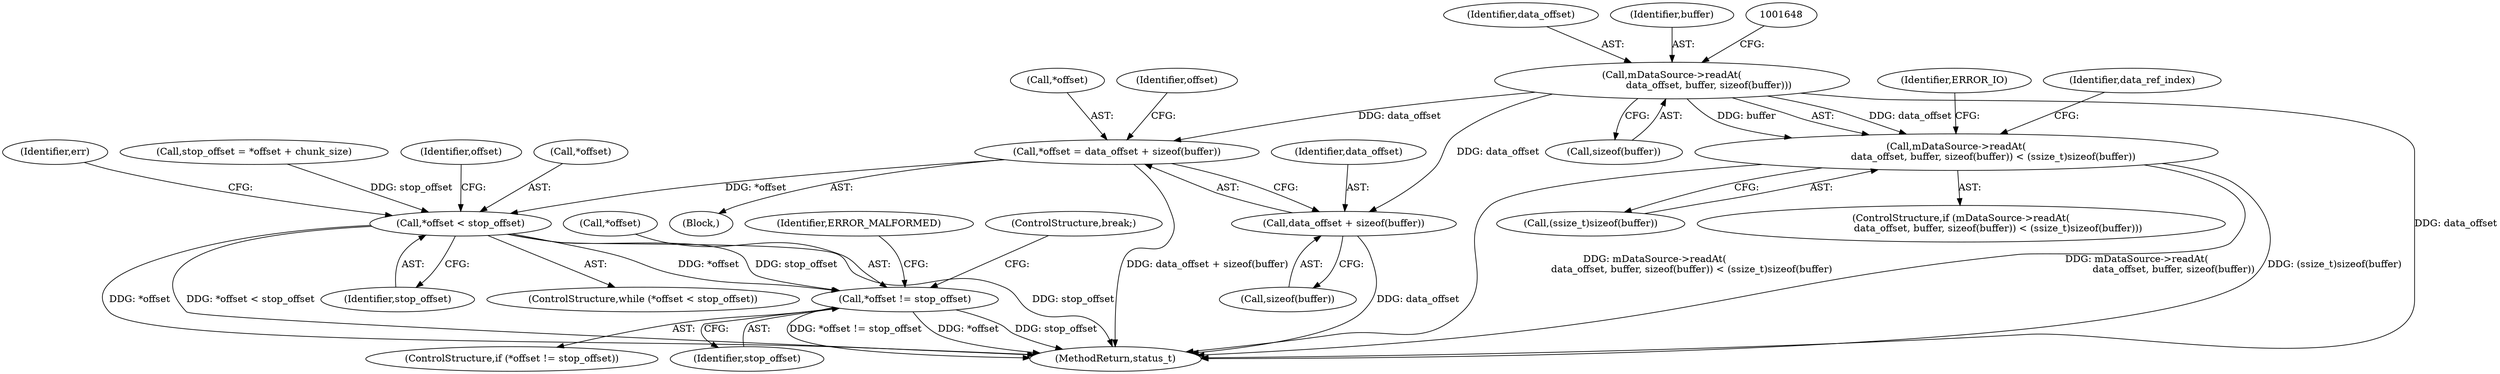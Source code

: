 digraph "0_Android_6fe85f7e15203e48df2cc3e8e1c4bc6ad49dc968@API" {
"1001642" [label="(Call,mDataSource->readAt(\n                        data_offset, buffer, sizeof(buffer)))"];
"1001641" [label="(Call,mDataSource->readAt(\n                        data_offset, buffer, sizeof(buffer)) < (ssize_t)sizeof(buffer))"];
"1001722" [label="(Call,*offset = data_offset + sizeof(buffer))"];
"1001730" [label="(Call,*offset < stop_offset)"];
"1001751" [label="(Call,*offset != stop_offset)"];
"1001725" [label="(Call,data_offset + sizeof(buffer))"];
"1001727" [label="(Call,sizeof(buffer))"];
"1001640" [label="(ControlStructure,if (mDataSource->readAt(\n                        data_offset, buffer, sizeof(buffer)) < (ssize_t)sizeof(buffer)))"];
"1001753" [label="(Identifier,offset)"];
"1001754" [label="(Identifier,stop_offset)"];
"1001732" [label="(Identifier,offset)"];
"1002931" [label="(MethodReturn,status_t)"];
"1001733" [label="(Identifier,stop_offset)"];
"1001757" [label="(Identifier,ERROR_MALFORMED)"];
"1001653" [label="(Identifier,ERROR_IO)"];
"1001645" [label="(Call,sizeof(buffer))"];
"1001723" [label="(Call,*offset)"];
"1001731" [label="(Call,*offset)"];
"1001643" [label="(Identifier,data_offset)"];
"1001751" [label="(Call,*offset != stop_offset)"];
"1001758" [label="(ControlStructure,break;)"];
"1001722" [label="(Call,*offset = data_offset + sizeof(buffer))"];
"1001729" [label="(ControlStructure,while (*offset < stop_offset))"];
"1001752" [label="(Call,*offset)"];
"1001737" [label="(Identifier,err)"];
"1001647" [label="(Call,(ssize_t)sizeof(buffer))"];
"1001725" [label="(Call,data_offset + sizeof(buffer))"];
"1001656" [label="(Identifier,data_ref_index)"];
"1001730" [label="(Call,*offset < stop_offset)"];
"1001750" [label="(ControlStructure,if (*offset != stop_offset))"];
"1001726" [label="(Identifier,data_offset)"];
"1001641" [label="(Call,mDataSource->readAt(\n                        data_offset, buffer, sizeof(buffer)) < (ssize_t)sizeof(buffer))"];
"1001716" [label="(Call,stop_offset = *offset + chunk_size)"];
"1001644" [label="(Identifier,buffer)"];
"1001642" [label="(Call,mDataSource->readAt(\n                        data_offset, buffer, sizeof(buffer)))"];
"1001625" [label="(Block,)"];
"1001642" -> "1001641"  [label="AST: "];
"1001642" -> "1001645"  [label="CFG: "];
"1001643" -> "1001642"  [label="AST: "];
"1001644" -> "1001642"  [label="AST: "];
"1001645" -> "1001642"  [label="AST: "];
"1001648" -> "1001642"  [label="CFG: "];
"1001642" -> "1002931"  [label="DDG: data_offset"];
"1001642" -> "1001641"  [label="DDG: data_offset"];
"1001642" -> "1001641"  [label="DDG: buffer"];
"1001642" -> "1001722"  [label="DDG: data_offset"];
"1001642" -> "1001725"  [label="DDG: data_offset"];
"1001641" -> "1001640"  [label="AST: "];
"1001641" -> "1001647"  [label="CFG: "];
"1001647" -> "1001641"  [label="AST: "];
"1001653" -> "1001641"  [label="CFG: "];
"1001656" -> "1001641"  [label="CFG: "];
"1001641" -> "1002931"  [label="DDG: mDataSource->readAt(\n                        data_offset, buffer, sizeof(buffer))"];
"1001641" -> "1002931"  [label="DDG: (ssize_t)sizeof(buffer)"];
"1001641" -> "1002931"  [label="DDG: mDataSource->readAt(\n                        data_offset, buffer, sizeof(buffer)) < (ssize_t)sizeof(buffer)"];
"1001722" -> "1001625"  [label="AST: "];
"1001722" -> "1001725"  [label="CFG: "];
"1001723" -> "1001722"  [label="AST: "];
"1001725" -> "1001722"  [label="AST: "];
"1001732" -> "1001722"  [label="CFG: "];
"1001722" -> "1002931"  [label="DDG: data_offset + sizeof(buffer)"];
"1001722" -> "1001730"  [label="DDG: *offset"];
"1001730" -> "1001729"  [label="AST: "];
"1001730" -> "1001733"  [label="CFG: "];
"1001731" -> "1001730"  [label="AST: "];
"1001733" -> "1001730"  [label="AST: "];
"1001737" -> "1001730"  [label="CFG: "];
"1001753" -> "1001730"  [label="CFG: "];
"1001730" -> "1002931"  [label="DDG: *offset < stop_offset"];
"1001730" -> "1002931"  [label="DDG: *offset"];
"1001730" -> "1002931"  [label="DDG: stop_offset"];
"1001716" -> "1001730"  [label="DDG: stop_offset"];
"1001730" -> "1001751"  [label="DDG: *offset"];
"1001730" -> "1001751"  [label="DDG: stop_offset"];
"1001751" -> "1001750"  [label="AST: "];
"1001751" -> "1001754"  [label="CFG: "];
"1001752" -> "1001751"  [label="AST: "];
"1001754" -> "1001751"  [label="AST: "];
"1001757" -> "1001751"  [label="CFG: "];
"1001758" -> "1001751"  [label="CFG: "];
"1001751" -> "1002931"  [label="DDG: *offset != stop_offset"];
"1001751" -> "1002931"  [label="DDG: *offset"];
"1001751" -> "1002931"  [label="DDG: stop_offset"];
"1001725" -> "1001727"  [label="CFG: "];
"1001726" -> "1001725"  [label="AST: "];
"1001727" -> "1001725"  [label="AST: "];
"1001725" -> "1002931"  [label="DDG: data_offset"];
}
